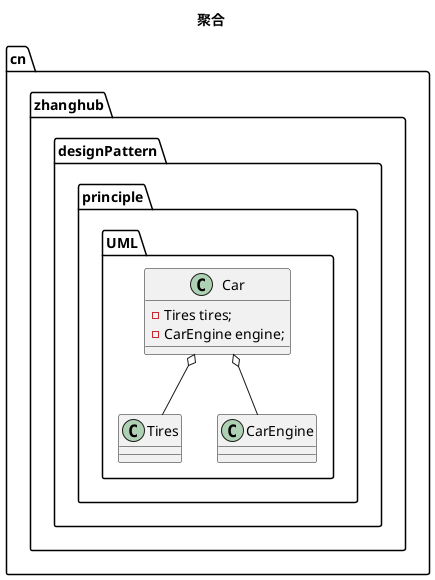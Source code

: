 @startuml
title 聚合
class cn.zhanghub.designPattern.principle.UML.Tires {
}
class cn.zhanghub.designPattern.principle.UML.Car {
    - Tires tires;
    - CarEngine engine;
}
class cn.zhanghub.designPattern.principle.UML.CarEngine {
}

cn.zhanghub.designPattern.principle.UML.Car o--cn.zhanghub.designPattern.principle.UML.Tires
cn.zhanghub.designPattern.principle.UML.Car o--cn.zhanghub.designPattern.principle.UML.CarEngine

@enduml
